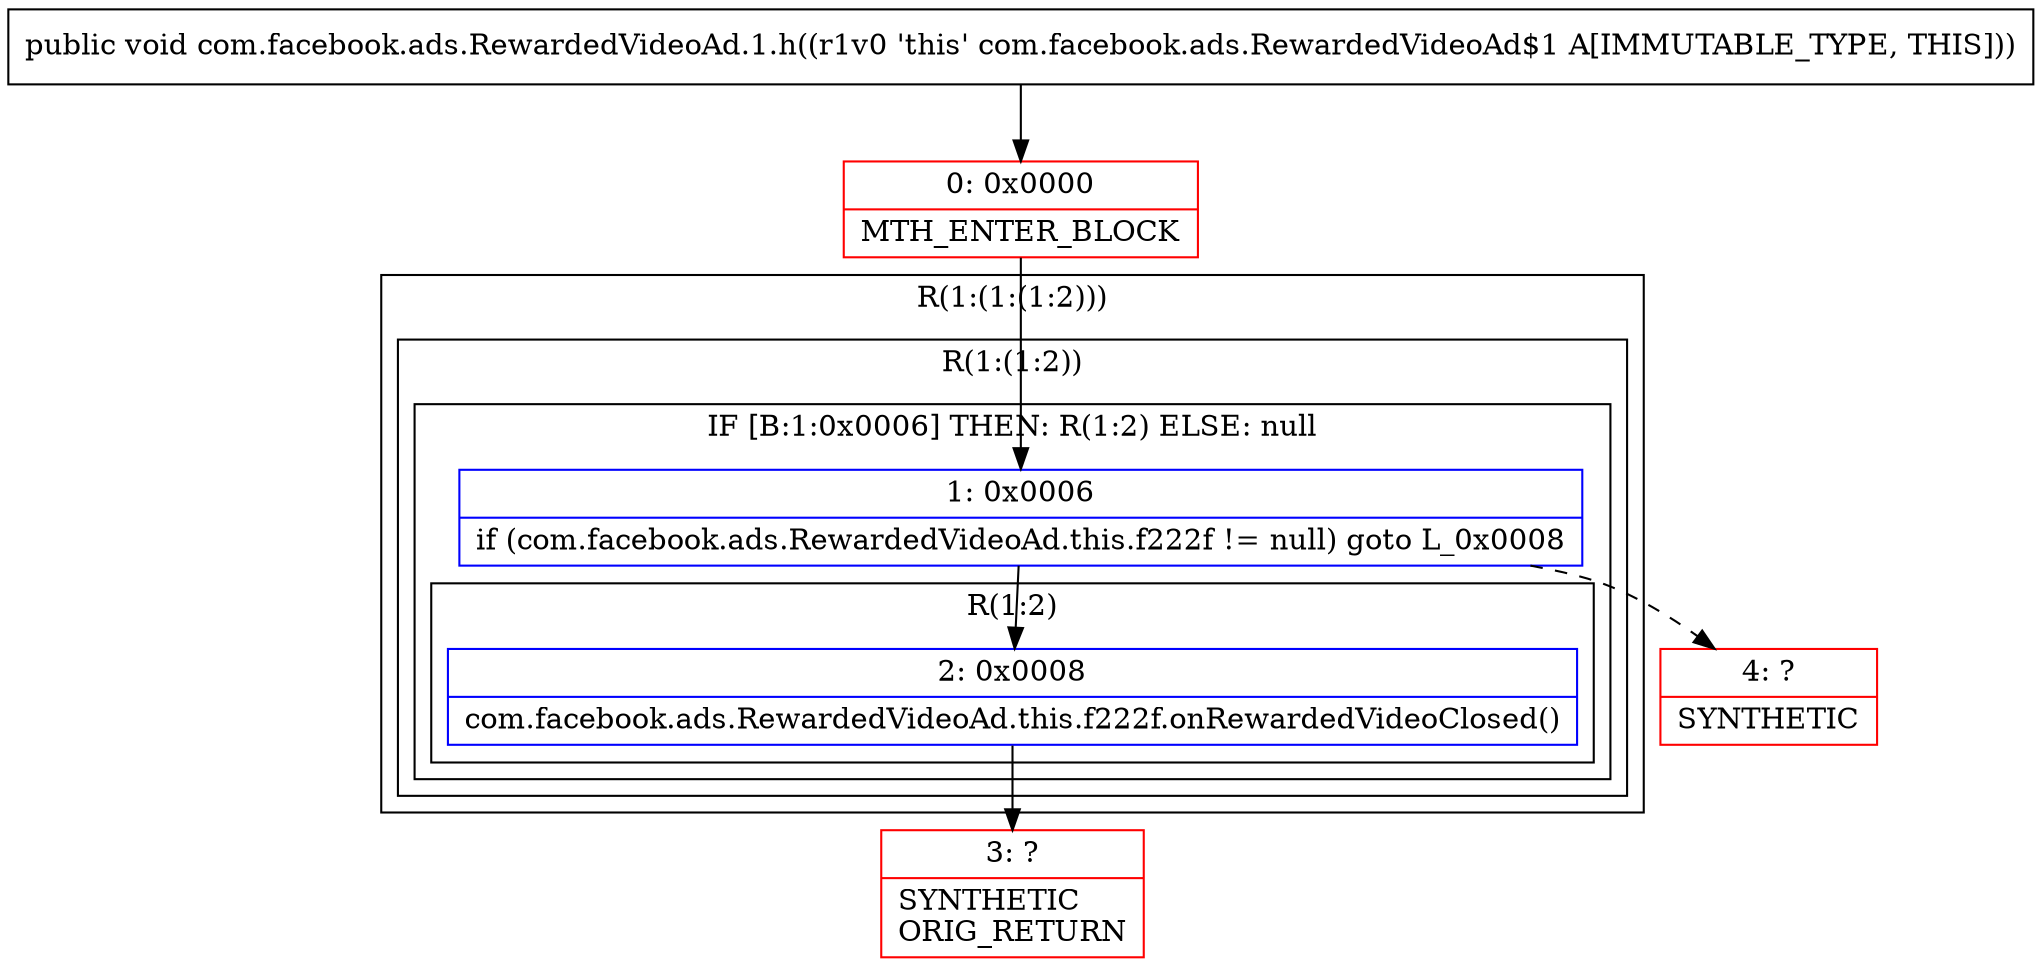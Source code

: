 digraph "CFG forcom.facebook.ads.RewardedVideoAd.1.h()V" {
subgraph cluster_Region_309028742 {
label = "R(1:(1:(1:2)))";
node [shape=record,color=blue];
subgraph cluster_Region_1478744973 {
label = "R(1:(1:2))";
node [shape=record,color=blue];
subgraph cluster_IfRegion_421018480 {
label = "IF [B:1:0x0006] THEN: R(1:2) ELSE: null";
node [shape=record,color=blue];
Node_1 [shape=record,label="{1\:\ 0x0006|if (com.facebook.ads.RewardedVideoAd.this.f222f != null) goto L_0x0008\l}"];
subgraph cluster_Region_1323669296 {
label = "R(1:2)";
node [shape=record,color=blue];
Node_2 [shape=record,label="{2\:\ 0x0008|com.facebook.ads.RewardedVideoAd.this.f222f.onRewardedVideoClosed()\l}"];
}
}
}
}
Node_0 [shape=record,color=red,label="{0\:\ 0x0000|MTH_ENTER_BLOCK\l}"];
Node_3 [shape=record,color=red,label="{3\:\ ?|SYNTHETIC\lORIG_RETURN\l}"];
Node_4 [shape=record,color=red,label="{4\:\ ?|SYNTHETIC\l}"];
MethodNode[shape=record,label="{public void com.facebook.ads.RewardedVideoAd.1.h((r1v0 'this' com.facebook.ads.RewardedVideoAd$1 A[IMMUTABLE_TYPE, THIS])) }"];
MethodNode -> Node_0;
Node_1 -> Node_2;
Node_1 -> Node_4[style=dashed];
Node_2 -> Node_3;
Node_0 -> Node_1;
}

